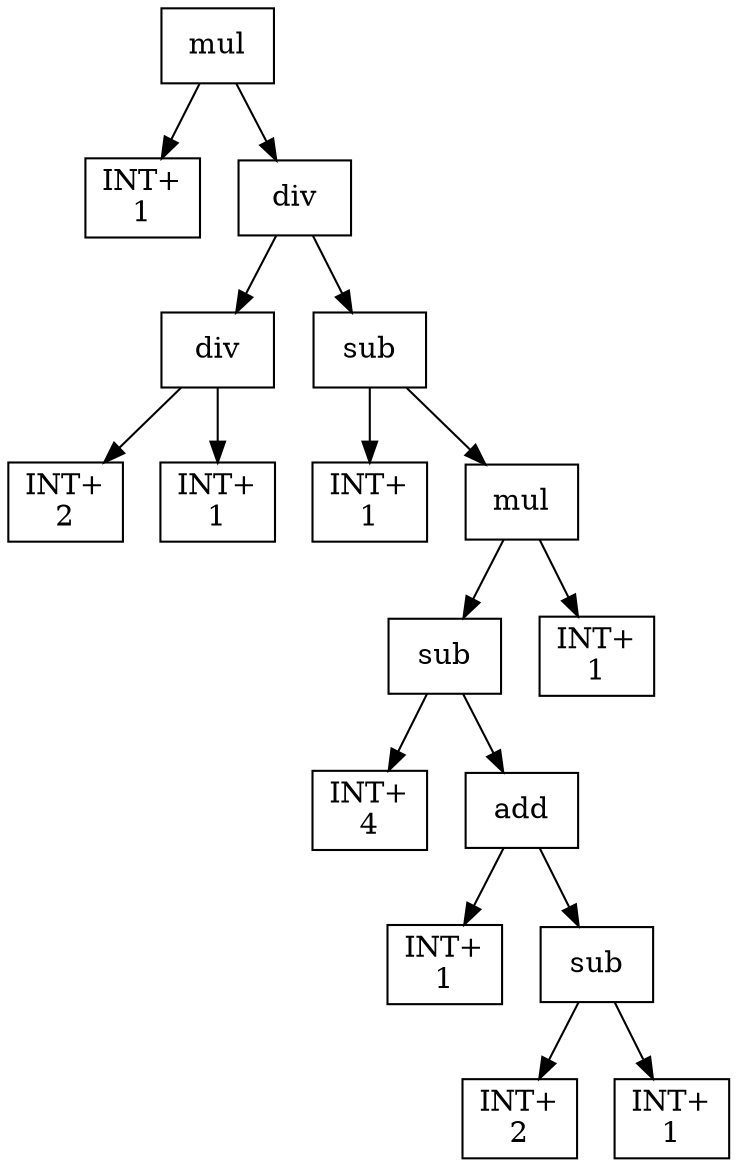 digraph expr {
  node [shape=box];
  n1 [label="mul"];
  n2 [label="INT+\n1"];
  n3 [label="div"];
  n4 [label="div"];
  n5 [label="INT+\n2"];
  n6 [label="INT+\n1"];
  n4 -> n5;
  n4 -> n6;
  n7 [label="sub"];
  n8 [label="INT+\n1"];
  n9 [label="mul"];
  n10 [label="sub"];
  n11 [label="INT+\n4"];
  n12 [label="add"];
  n13 [label="INT+\n1"];
  n14 [label="sub"];
  n15 [label="INT+\n2"];
  n16 [label="INT+\n1"];
  n14 -> n15;
  n14 -> n16;
  n12 -> n13;
  n12 -> n14;
  n10 -> n11;
  n10 -> n12;
  n17 [label="INT+\n1"];
  n9 -> n10;
  n9 -> n17;
  n7 -> n8;
  n7 -> n9;
  n3 -> n4;
  n3 -> n7;
  n1 -> n2;
  n1 -> n3;
}